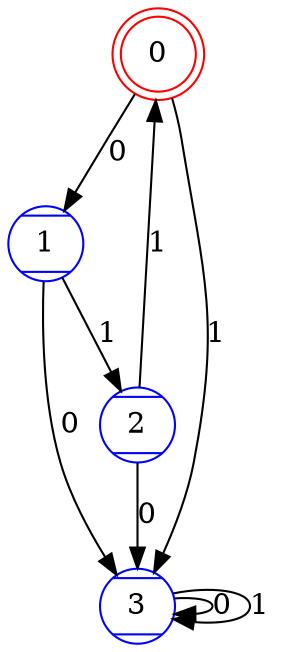 digraph{
0 [color=red, style=striped, shape=doublecircle]
1 [color=blue, style=striped, shape=Mcircle]
2 [color=blue, style=striped, shape=Mcircle]
3 [color=blue, style=striped, shape=Mcircle]
0->1 [label=0]
0->3 [label=1]
1->3 [label=0]
1->2 [label=1]
2->3 [label=0]
2->0 [label=1]
3->3 [label=0]
3->3 [label=1]
}